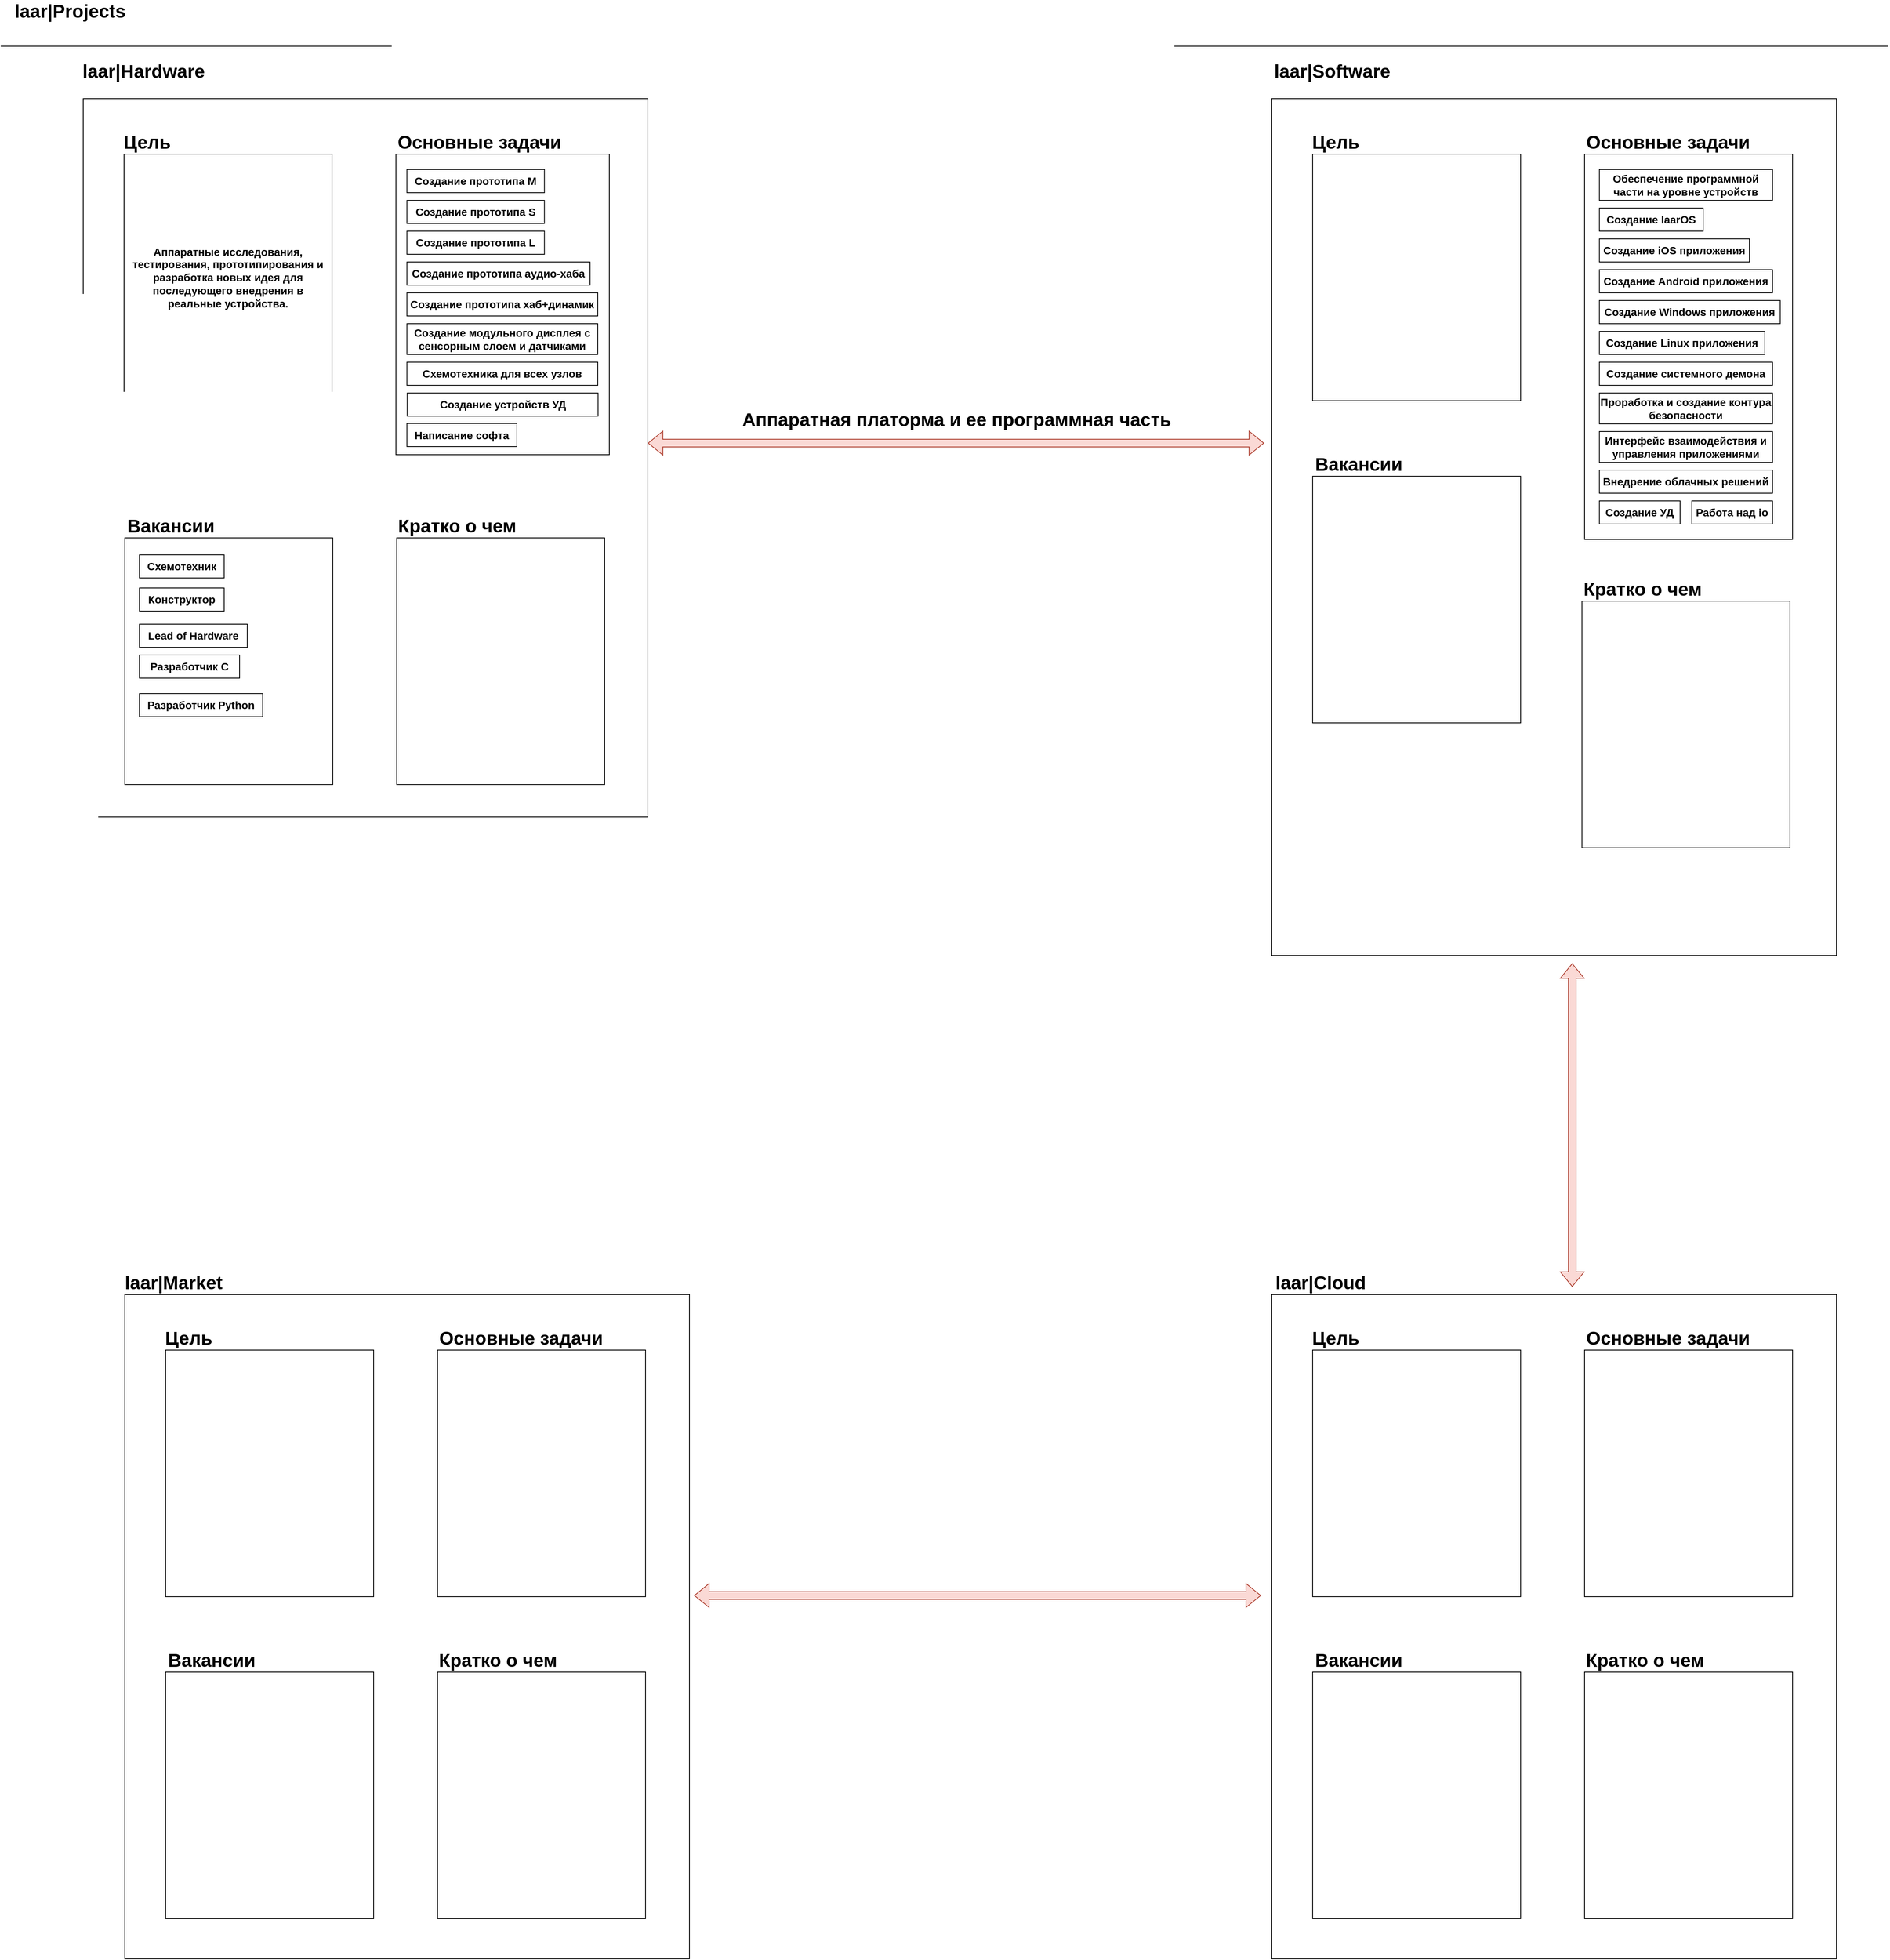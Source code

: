 <mxfile version="22.1.4" type="github">
  <diagram name="Страница — 1" id="ZqEQ2uIjSCoxPEkew0uO">
    <mxGraphModel dx="3405" dy="2008" grid="1" gridSize="10" guides="1" tooltips="1" connect="1" arrows="1" fold="1" page="1" pageScale="1" pageWidth="827" pageHeight="1169" math="0" shadow="0">
      <root>
        <mxCell id="0" />
        <mxCell id="1" parent="0" />
        <mxCell id="WnLP0OA23K2Bo2pzQ6Bt-3" value="" style="rounded=0;whiteSpace=wrap;html=1;fillColor=none;" vertex="1" parent="1">
          <mxGeometry x="107" y="148" width="733" height="932" as="geometry" />
        </mxCell>
        <mxCell id="T9pTu-QHJXgR7XEYWg38-1" value="&lt;font style=&quot;font-size: 24px;&quot;&gt;&lt;b&gt;laar|Projects&lt;/b&gt;&lt;/font&gt;" style="text;html=1;strokeColor=none;fillColor=none;align=center;verticalAlign=middle;whiteSpace=wrap;rounded=0;" parent="1" vertex="1">
          <mxGeometry x="20" y="20" width="140" height="30" as="geometry" />
        </mxCell>
        <mxCell id="WnLP0OA23K2Bo2pzQ6Bt-5" value="&lt;font style=&quot;font-size: 24px;&quot;&gt;&lt;b&gt;laar|Hardware&lt;/b&gt;&lt;/font&gt;" style="text;html=1;strokeColor=none;fillColor=none;align=center;verticalAlign=middle;whiteSpace=wrap;rounded=0;" vertex="1" parent="1">
          <mxGeometry x="107" y="98" width="157" height="30" as="geometry" />
        </mxCell>
        <mxCell id="WnLP0OA23K2Bo2pzQ6Bt-9" value="" style="endArrow=none;html=1;rounded=0;" edge="1" parent="1">
          <mxGeometry width="50" height="50" relative="1" as="geometry">
            <mxPoint y="80" as="sourcePoint" />
            <mxPoint x="2450" y="80" as="targetPoint" />
          </mxGeometry>
        </mxCell>
        <mxCell id="WnLP0OA23K2Bo2pzQ6Bt-11" value="" style="rounded=0;whiteSpace=wrap;html=1;fillColor=none;" vertex="1" parent="1">
          <mxGeometry x="513" y="220" width="277" height="390" as="geometry" />
        </mxCell>
        <mxCell id="WnLP0OA23K2Bo2pzQ6Bt-12" value="&lt;span style=&quot;font-size: 24px;&quot;&gt;&lt;b&gt;Вакансии&lt;/b&gt;&lt;/span&gt;" style="text;html=1;strokeColor=none;fillColor=none;align=center;verticalAlign=middle;whiteSpace=wrap;rounded=0;" vertex="1" parent="1">
          <mxGeometry x="161" y="688" width="120" height="30" as="geometry" />
        </mxCell>
        <mxCell id="WnLP0OA23K2Bo2pzQ6Bt-13" value="&lt;span style=&quot;font-size: 14px;&quot;&gt;&lt;b&gt;Аппаратные исследования, тестирования, прототипирования и разработка новых идея для последующего внедрения в реальные устройства.&lt;/b&gt;&lt;/span&gt;" style="rounded=0;whiteSpace=wrap;html=1;fillColor=none;" vertex="1" parent="1">
          <mxGeometry x="160" y="220" width="270" height="320" as="geometry" />
        </mxCell>
        <mxCell id="WnLP0OA23K2Bo2pzQ6Bt-14" value="&lt;span style=&quot;font-size: 24px;&quot;&gt;&lt;b&gt;Цель&lt;/b&gt;&lt;/span&gt;" style="text;html=1;strokeColor=none;fillColor=none;align=center;verticalAlign=middle;whiteSpace=wrap;rounded=0;" vertex="1" parent="1">
          <mxGeometry x="160" y="190" width="60" height="30" as="geometry" />
        </mxCell>
        <mxCell id="WnLP0OA23K2Bo2pzQ6Bt-15" value="" style="rounded=0;whiteSpace=wrap;html=1;fillColor=none;" vertex="1" parent="1">
          <mxGeometry x="161" y="718" width="270" height="320" as="geometry" />
        </mxCell>
        <mxCell id="WnLP0OA23K2Bo2pzQ6Bt-16" value="&lt;span style=&quot;font-size: 24px;&quot;&gt;&lt;b&gt;Основные задачи&lt;/b&gt;&lt;/span&gt;" style="text;html=1;strokeColor=none;fillColor=none;align=center;verticalAlign=middle;whiteSpace=wrap;rounded=0;" vertex="1" parent="1">
          <mxGeometry x="513" y="190" width="217" height="30" as="geometry" />
        </mxCell>
        <mxCell id="WnLP0OA23K2Bo2pzQ6Bt-17" value="" style="rounded=0;whiteSpace=wrap;html=1;fillColor=none;" vertex="1" parent="1">
          <mxGeometry x="514" y="718" width="270" height="320" as="geometry" />
        </mxCell>
        <mxCell id="WnLP0OA23K2Bo2pzQ6Bt-18" value="&lt;span style=&quot;font-size: 24px;&quot;&gt;&lt;b&gt;Кратко о чем&lt;/b&gt;&lt;/span&gt;" style="text;html=1;strokeColor=none;fillColor=none;align=center;verticalAlign=middle;whiteSpace=wrap;rounded=0;" vertex="1" parent="1">
          <mxGeometry x="514" y="688" width="157" height="30" as="geometry" />
        </mxCell>
        <mxCell id="WnLP0OA23K2Bo2pzQ6Bt-19" value="" style="rounded=0;whiteSpace=wrap;html=1;fillColor=none;" vertex="1" parent="1">
          <mxGeometry x="161" y="1700" width="733" height="862" as="geometry" />
        </mxCell>
        <mxCell id="WnLP0OA23K2Bo2pzQ6Bt-20" value="&lt;font style=&quot;font-size: 24px;&quot;&gt;&lt;b&gt;laar|Market&lt;/b&gt;&lt;/font&gt;" style="text;html=1;strokeColor=none;fillColor=none;align=center;verticalAlign=middle;whiteSpace=wrap;rounded=0;" vertex="1" parent="1">
          <mxGeometry x="161" y="1670" width="127" height="30" as="geometry" />
        </mxCell>
        <mxCell id="WnLP0OA23K2Bo2pzQ6Bt-21" value="" style="rounded=0;whiteSpace=wrap;html=1;fillColor=none;" vertex="1" parent="1">
          <mxGeometry x="567" y="1772" width="270" height="320" as="geometry" />
        </mxCell>
        <mxCell id="WnLP0OA23K2Bo2pzQ6Bt-22" value="&lt;span style=&quot;font-size: 24px;&quot;&gt;&lt;b&gt;Вакансии&lt;/b&gt;&lt;/span&gt;" style="text;html=1;strokeColor=none;fillColor=none;align=center;verticalAlign=middle;whiteSpace=wrap;rounded=0;" vertex="1" parent="1">
          <mxGeometry x="214" y="2160" width="120" height="30" as="geometry" />
        </mxCell>
        <mxCell id="WnLP0OA23K2Bo2pzQ6Bt-23" value="" style="rounded=0;whiteSpace=wrap;html=1;fillColor=none;" vertex="1" parent="1">
          <mxGeometry x="214" y="1772" width="270" height="320" as="geometry" />
        </mxCell>
        <mxCell id="WnLP0OA23K2Bo2pzQ6Bt-24" value="&lt;span style=&quot;font-size: 24px;&quot;&gt;&lt;b&gt;Цель&lt;/b&gt;&lt;/span&gt;" style="text;html=1;strokeColor=none;fillColor=none;align=center;verticalAlign=middle;whiteSpace=wrap;rounded=0;" vertex="1" parent="1">
          <mxGeometry x="214" y="1742" width="60" height="30" as="geometry" />
        </mxCell>
        <mxCell id="WnLP0OA23K2Bo2pzQ6Bt-25" value="" style="rounded=0;whiteSpace=wrap;html=1;fillColor=none;" vertex="1" parent="1">
          <mxGeometry x="214" y="2190" width="270" height="320" as="geometry" />
        </mxCell>
        <mxCell id="WnLP0OA23K2Bo2pzQ6Bt-26" value="&lt;span style=&quot;font-size: 24px;&quot;&gt;&lt;b&gt;Основные задачи&lt;/b&gt;&lt;/span&gt;" style="text;html=1;strokeColor=none;fillColor=none;align=center;verticalAlign=middle;whiteSpace=wrap;rounded=0;" vertex="1" parent="1">
          <mxGeometry x="567" y="1742" width="217" height="30" as="geometry" />
        </mxCell>
        <mxCell id="WnLP0OA23K2Bo2pzQ6Bt-27" value="" style="rounded=0;whiteSpace=wrap;html=1;fillColor=none;" vertex="1" parent="1">
          <mxGeometry x="567" y="2190" width="270" height="320" as="geometry" />
        </mxCell>
        <mxCell id="WnLP0OA23K2Bo2pzQ6Bt-28" value="&lt;span style=&quot;font-size: 24px;&quot;&gt;&lt;b&gt;Кратко о чем&lt;/b&gt;&lt;/span&gt;" style="text;html=1;strokeColor=none;fillColor=none;align=center;verticalAlign=middle;whiteSpace=wrap;rounded=0;" vertex="1" parent="1">
          <mxGeometry x="567" y="2160" width="157" height="30" as="geometry" />
        </mxCell>
        <mxCell id="WnLP0OA23K2Bo2pzQ6Bt-29" value="" style="rounded=0;whiteSpace=wrap;html=1;fillColor=none;" vertex="1" parent="1">
          <mxGeometry x="1650" y="148" width="733" height="1112" as="geometry" />
        </mxCell>
        <mxCell id="WnLP0OA23K2Bo2pzQ6Bt-30" value="&lt;font style=&quot;font-size: 24px;&quot;&gt;&lt;b&gt;laar|Software&lt;/b&gt;&lt;/font&gt;" style="text;html=1;strokeColor=none;fillColor=none;align=center;verticalAlign=middle;whiteSpace=wrap;rounded=0;" vertex="1" parent="1">
          <mxGeometry x="1650" y="98" width="157" height="30" as="geometry" />
        </mxCell>
        <mxCell id="WnLP0OA23K2Bo2pzQ6Bt-31" value="" style="rounded=0;whiteSpace=wrap;html=1;fillColor=none;" vertex="1" parent="1">
          <mxGeometry x="2056" y="220" width="270" height="500" as="geometry" />
        </mxCell>
        <mxCell id="WnLP0OA23K2Bo2pzQ6Bt-32" value="&lt;span style=&quot;font-size: 24px;&quot;&gt;&lt;b&gt;Вакансии&lt;/b&gt;&lt;/span&gt;" style="text;html=1;strokeColor=none;fillColor=none;align=center;verticalAlign=middle;whiteSpace=wrap;rounded=0;" vertex="1" parent="1">
          <mxGeometry x="1703" y="608" width="120" height="30" as="geometry" />
        </mxCell>
        <mxCell id="WnLP0OA23K2Bo2pzQ6Bt-33" value="" style="rounded=0;whiteSpace=wrap;html=1;fillColor=none;" vertex="1" parent="1">
          <mxGeometry x="1703" y="220" width="270" height="320" as="geometry" />
        </mxCell>
        <mxCell id="WnLP0OA23K2Bo2pzQ6Bt-34" value="&lt;span style=&quot;font-size: 24px;&quot;&gt;&lt;b&gt;Цель&lt;/b&gt;&lt;/span&gt;" style="text;html=1;strokeColor=none;fillColor=none;align=center;verticalAlign=middle;whiteSpace=wrap;rounded=0;" vertex="1" parent="1">
          <mxGeometry x="1703" y="190" width="60" height="30" as="geometry" />
        </mxCell>
        <mxCell id="WnLP0OA23K2Bo2pzQ6Bt-35" value="" style="rounded=0;whiteSpace=wrap;html=1;fillColor=none;" vertex="1" parent="1">
          <mxGeometry x="1703" y="638" width="270" height="320" as="geometry" />
        </mxCell>
        <mxCell id="WnLP0OA23K2Bo2pzQ6Bt-36" value="&lt;span style=&quot;font-size: 24px;&quot;&gt;&lt;b&gt;Основные задачи&lt;/b&gt;&lt;/span&gt;" style="text;html=1;strokeColor=none;fillColor=none;align=center;verticalAlign=middle;whiteSpace=wrap;rounded=0;" vertex="1" parent="1">
          <mxGeometry x="2056" y="190" width="217" height="30" as="geometry" />
        </mxCell>
        <mxCell id="WnLP0OA23K2Bo2pzQ6Bt-37" value="" style="rounded=0;whiteSpace=wrap;html=1;fillColor=none;" vertex="1" parent="1">
          <mxGeometry x="2052.63" y="800" width="270" height="320" as="geometry" />
        </mxCell>
        <mxCell id="WnLP0OA23K2Bo2pzQ6Bt-38" value="&lt;span style=&quot;font-size: 24px;&quot;&gt;&lt;b&gt;Кратко о чем&lt;/b&gt;&lt;/span&gt;" style="text;html=1;strokeColor=none;fillColor=none;align=center;verticalAlign=middle;whiteSpace=wrap;rounded=0;" vertex="1" parent="1">
          <mxGeometry x="2052.63" y="770" width="157" height="30" as="geometry" />
        </mxCell>
        <mxCell id="WnLP0OA23K2Bo2pzQ6Bt-39" value="" style="rounded=0;whiteSpace=wrap;html=1;fillColor=none;" vertex="1" parent="1">
          <mxGeometry x="1650" y="1700" width="733" height="862" as="geometry" />
        </mxCell>
        <mxCell id="WnLP0OA23K2Bo2pzQ6Bt-40" value="&lt;font style=&quot;font-size: 24px;&quot;&gt;&lt;b&gt;laar|Cloud&lt;/b&gt;&lt;/font&gt;" style="text;html=1;strokeColor=none;fillColor=none;align=center;verticalAlign=middle;whiteSpace=wrap;rounded=0;" vertex="1" parent="1">
          <mxGeometry x="1650" y="1670" width="127" height="30" as="geometry" />
        </mxCell>
        <mxCell id="WnLP0OA23K2Bo2pzQ6Bt-41" value="" style="rounded=0;whiteSpace=wrap;html=1;fillColor=none;" vertex="1" parent="1">
          <mxGeometry x="2056" y="1772" width="270" height="320" as="geometry" />
        </mxCell>
        <mxCell id="WnLP0OA23K2Bo2pzQ6Bt-42" value="&lt;span style=&quot;font-size: 24px;&quot;&gt;&lt;b&gt;Вакансии&lt;/b&gt;&lt;/span&gt;" style="text;html=1;strokeColor=none;fillColor=none;align=center;verticalAlign=middle;whiteSpace=wrap;rounded=0;" vertex="1" parent="1">
          <mxGeometry x="1703" y="2160" width="120" height="30" as="geometry" />
        </mxCell>
        <mxCell id="WnLP0OA23K2Bo2pzQ6Bt-43" value="" style="rounded=0;whiteSpace=wrap;html=1;fillColor=none;" vertex="1" parent="1">
          <mxGeometry x="1703" y="1772" width="270" height="320" as="geometry" />
        </mxCell>
        <mxCell id="WnLP0OA23K2Bo2pzQ6Bt-44" value="&lt;span style=&quot;font-size: 24px;&quot;&gt;&lt;b&gt;Цель&lt;/b&gt;&lt;/span&gt;" style="text;html=1;strokeColor=none;fillColor=none;align=center;verticalAlign=middle;whiteSpace=wrap;rounded=0;" vertex="1" parent="1">
          <mxGeometry x="1703" y="1742" width="60" height="30" as="geometry" />
        </mxCell>
        <mxCell id="WnLP0OA23K2Bo2pzQ6Bt-45" value="" style="rounded=0;whiteSpace=wrap;html=1;fillColor=none;" vertex="1" parent="1">
          <mxGeometry x="1703" y="2190" width="270" height="320" as="geometry" />
        </mxCell>
        <mxCell id="WnLP0OA23K2Bo2pzQ6Bt-46" value="&lt;span style=&quot;font-size: 24px;&quot;&gt;&lt;b&gt;Основные задачи&lt;/b&gt;&lt;/span&gt;" style="text;html=1;strokeColor=none;fillColor=none;align=center;verticalAlign=middle;whiteSpace=wrap;rounded=0;" vertex="1" parent="1">
          <mxGeometry x="2056" y="1742" width="217" height="30" as="geometry" />
        </mxCell>
        <mxCell id="WnLP0OA23K2Bo2pzQ6Bt-47" value="" style="rounded=0;whiteSpace=wrap;html=1;fillColor=none;" vertex="1" parent="1">
          <mxGeometry x="2056" y="2190" width="270" height="320" as="geometry" />
        </mxCell>
        <mxCell id="WnLP0OA23K2Bo2pzQ6Bt-48" value="&lt;span style=&quot;font-size: 24px;&quot;&gt;&lt;b&gt;Кратко о чем&lt;/b&gt;&lt;/span&gt;" style="text;html=1;strokeColor=none;fillColor=none;align=center;verticalAlign=middle;whiteSpace=wrap;rounded=0;" vertex="1" parent="1">
          <mxGeometry x="2056" y="2160" width="157" height="30" as="geometry" />
        </mxCell>
        <mxCell id="WnLP0OA23K2Bo2pzQ6Bt-50" value="&lt;b&gt;&lt;font style=&quot;font-size: 14px;&quot;&gt;Создание прототипа M&lt;/font&gt;&lt;/b&gt;" style="rounded=0;whiteSpace=wrap;html=1;" vertex="1" parent="1">
          <mxGeometry x="527.25" y="240" width="178.5" height="30" as="geometry" />
        </mxCell>
        <mxCell id="WnLP0OA23K2Bo2pzQ6Bt-51" value="&lt;b&gt;&lt;font style=&quot;font-size: 14px;&quot;&gt;Создание прототипа S&lt;/font&gt;&lt;/b&gt;" style="rounded=0;whiteSpace=wrap;html=1;" vertex="1" parent="1">
          <mxGeometry x="527.25" y="280" width="178.5" height="30" as="geometry" />
        </mxCell>
        <mxCell id="WnLP0OA23K2Bo2pzQ6Bt-52" value="&lt;b&gt;&lt;font style=&quot;font-size: 14px;&quot;&gt;Создание прототипа L&lt;/font&gt;&lt;/b&gt;" style="rounded=0;whiteSpace=wrap;html=1;" vertex="1" parent="1">
          <mxGeometry x="527.25" y="320" width="178.5" height="30" as="geometry" />
        </mxCell>
        <mxCell id="WnLP0OA23K2Bo2pzQ6Bt-53" value="&lt;b&gt;&lt;font style=&quot;font-size: 14px;&quot;&gt;Создание прототипа аудио-хаба&lt;/font&gt;&lt;/b&gt;" style="rounded=0;whiteSpace=wrap;html=1;" vertex="1" parent="1">
          <mxGeometry x="527.25" y="360" width="237.75" height="30" as="geometry" />
        </mxCell>
        <mxCell id="WnLP0OA23K2Bo2pzQ6Bt-54" value="&lt;b&gt;&lt;font style=&quot;font-size: 14px;&quot;&gt;Создание прототипа хаб+динамик&lt;/font&gt;&lt;/b&gt;" style="rounded=0;whiteSpace=wrap;html=1;" vertex="1" parent="1">
          <mxGeometry x="527.25" y="400" width="247.75" height="30" as="geometry" />
        </mxCell>
        <mxCell id="WnLP0OA23K2Bo2pzQ6Bt-55" value="&lt;b&gt;&lt;font style=&quot;font-size: 14px;&quot;&gt;Создание модульного дисплея с сенсорным слоем и датчиками&lt;/font&gt;&lt;/b&gt;" style="rounded=0;whiteSpace=wrap;html=1;" vertex="1" parent="1">
          <mxGeometry x="527.25" y="440" width="247.75" height="40" as="geometry" />
        </mxCell>
        <mxCell id="WnLP0OA23K2Bo2pzQ6Bt-56" value="&lt;span style=&quot;font-size: 14px;&quot;&gt;&lt;b&gt;Схемотехника для всех узлов&lt;/b&gt;&lt;/span&gt;" style="rounded=0;whiteSpace=wrap;html=1;" vertex="1" parent="1">
          <mxGeometry x="527.25" y="490" width="247.75" height="30" as="geometry" />
        </mxCell>
        <mxCell id="WnLP0OA23K2Bo2pzQ6Bt-57" value="&lt;span style=&quot;font-size: 14px;&quot;&gt;&lt;b&gt;Создание устройств УД&lt;/b&gt;&lt;/span&gt;" style="rounded=0;whiteSpace=wrap;html=1;" vertex="1" parent="1">
          <mxGeometry x="527.63" y="530" width="247.75" height="30" as="geometry" />
        </mxCell>
        <mxCell id="WnLP0OA23K2Bo2pzQ6Bt-58" value="&lt;span style=&quot;font-size: 14px;&quot;&gt;&lt;b&gt;Написание софта&lt;/b&gt;&lt;/span&gt;" style="rounded=0;whiteSpace=wrap;html=1;" vertex="1" parent="1">
          <mxGeometry x="527.25" y="569.5" width="142.75" height="30" as="geometry" />
        </mxCell>
        <mxCell id="WnLP0OA23K2Bo2pzQ6Bt-59" value="&lt;span style=&quot;font-size: 14px;&quot;&gt;&lt;b&gt;Схемотехник&lt;/b&gt;&lt;/span&gt;" style="rounded=0;whiteSpace=wrap;html=1;" vertex="1" parent="1">
          <mxGeometry x="180" y="740" width="110" height="30" as="geometry" />
        </mxCell>
        <mxCell id="WnLP0OA23K2Bo2pzQ6Bt-60" value="&lt;span style=&quot;font-size: 14px;&quot;&gt;&lt;b&gt;Конструктор&lt;/b&gt;&lt;/span&gt;" style="rounded=0;whiteSpace=wrap;html=1;" vertex="1" parent="1">
          <mxGeometry x="180" y="783" width="110" height="30" as="geometry" />
        </mxCell>
        <mxCell id="WnLP0OA23K2Bo2pzQ6Bt-61" value="&lt;span style=&quot;font-size: 14px;&quot;&gt;&lt;b&gt;Lead of Hardware&lt;/b&gt;&lt;/span&gt;" style="rounded=0;whiteSpace=wrap;html=1;" vertex="1" parent="1">
          <mxGeometry x="180" y="830" width="140" height="30" as="geometry" />
        </mxCell>
        <mxCell id="WnLP0OA23K2Bo2pzQ6Bt-62" value="&lt;span style=&quot;font-size: 14px;&quot;&gt;&lt;b&gt;Разработчик С&lt;/b&gt;&lt;/span&gt;" style="rounded=0;whiteSpace=wrap;html=1;" vertex="1" parent="1">
          <mxGeometry x="180" y="870" width="130" height="30" as="geometry" />
        </mxCell>
        <mxCell id="WnLP0OA23K2Bo2pzQ6Bt-63" value="&lt;span style=&quot;font-size: 14px;&quot;&gt;&lt;b&gt;Разработчик Python&lt;/b&gt;&lt;/span&gt;" style="rounded=0;whiteSpace=wrap;html=1;" vertex="1" parent="1">
          <mxGeometry x="180" y="920" width="160" height="30" as="geometry" />
        </mxCell>
        <mxCell id="WnLP0OA23K2Bo2pzQ6Bt-64" value="&lt;span style=&quot;font-size: 14px;&quot;&gt;&lt;b&gt;Обеспечение программной части на уровне устройств&lt;/b&gt;&lt;/span&gt;" style="rounded=0;whiteSpace=wrap;html=1;" vertex="1" parent="1">
          <mxGeometry x="2075.25" y="240" width="224.75" height="40" as="geometry" />
        </mxCell>
        <mxCell id="WnLP0OA23K2Bo2pzQ6Bt-65" value="&lt;span style=&quot;font-size: 14px;&quot;&gt;&lt;b&gt;Создание laarOS&lt;/b&gt;&lt;/span&gt;" style="rounded=0;whiteSpace=wrap;html=1;" vertex="1" parent="1">
          <mxGeometry x="2075.25" y="290" width="134.75" height="30" as="geometry" />
        </mxCell>
        <mxCell id="WnLP0OA23K2Bo2pzQ6Bt-66" value="&lt;span style=&quot;font-size: 14px;&quot;&gt;&lt;b&gt;Создание iOS приложения&lt;/b&gt;&lt;/span&gt;" style="rounded=0;whiteSpace=wrap;html=1;" vertex="1" parent="1">
          <mxGeometry x="2075.25" y="330" width="194.75" height="30" as="geometry" />
        </mxCell>
        <mxCell id="WnLP0OA23K2Bo2pzQ6Bt-67" value="&lt;span style=&quot;font-size: 14px;&quot;&gt;&lt;b&gt;Создание Android приложения&lt;/b&gt;&lt;/span&gt;" style="rounded=0;whiteSpace=wrap;html=1;" vertex="1" parent="1">
          <mxGeometry x="2075.25" y="370" width="224.75" height="30" as="geometry" />
        </mxCell>
        <mxCell id="WnLP0OA23K2Bo2pzQ6Bt-68" value="&lt;span style=&quot;font-size: 14px;&quot;&gt;&lt;b&gt;Создание Windows приложения&lt;/b&gt;&lt;/span&gt;" style="rounded=0;whiteSpace=wrap;html=1;" vertex="1" parent="1">
          <mxGeometry x="2075.25" y="410" width="234.75" height="30" as="geometry" />
        </mxCell>
        <mxCell id="WnLP0OA23K2Bo2pzQ6Bt-69" value="&lt;span style=&quot;font-size: 14px;&quot;&gt;&lt;b&gt;Создание Linux приложения&lt;/b&gt;&lt;/span&gt;" style="rounded=0;whiteSpace=wrap;html=1;" vertex="1" parent="1">
          <mxGeometry x="2075.25" y="450" width="214.75" height="30" as="geometry" />
        </mxCell>
        <mxCell id="WnLP0OA23K2Bo2pzQ6Bt-70" value="&lt;span style=&quot;font-size: 14px;&quot;&gt;&lt;b&gt;Создание системного демона&lt;/b&gt;&lt;/span&gt;" style="rounded=0;whiteSpace=wrap;html=1;" vertex="1" parent="1">
          <mxGeometry x="2075.25" y="490" width="224.75" height="30" as="geometry" />
        </mxCell>
        <mxCell id="WnLP0OA23K2Bo2pzQ6Bt-71" value="&lt;span style=&quot;font-size: 14px;&quot;&gt;&lt;b&gt;Проработка и создание контура безопасности&lt;/b&gt;&lt;/span&gt;" style="rounded=0;whiteSpace=wrap;html=1;" vertex="1" parent="1">
          <mxGeometry x="2075.25" y="530" width="224.75" height="40" as="geometry" />
        </mxCell>
        <mxCell id="WnLP0OA23K2Bo2pzQ6Bt-72" value="&lt;span style=&quot;font-size: 14px;&quot;&gt;&lt;b&gt;Интерфейс взаимодействия и управления приложениями&lt;/b&gt;&lt;/span&gt;" style="rounded=0;whiteSpace=wrap;html=1;" vertex="1" parent="1">
          <mxGeometry x="2075.25" y="580" width="224.75" height="40" as="geometry" />
        </mxCell>
        <mxCell id="WnLP0OA23K2Bo2pzQ6Bt-73" value="&lt;span style=&quot;font-size: 14px;&quot;&gt;&lt;b&gt;Внедрение облачных решений&lt;/b&gt;&lt;/span&gt;" style="rounded=0;whiteSpace=wrap;html=1;" vertex="1" parent="1">
          <mxGeometry x="2075.25" y="630" width="224.75" height="30" as="geometry" />
        </mxCell>
        <mxCell id="WnLP0OA23K2Bo2pzQ6Bt-74" value="&lt;span style=&quot;font-size: 14px;&quot;&gt;&lt;b&gt;Создание УД&lt;/b&gt;&lt;/span&gt;" style="rounded=0;whiteSpace=wrap;html=1;" vertex="1" parent="1">
          <mxGeometry x="2075.25" y="670" width="104.75" height="30" as="geometry" />
        </mxCell>
        <mxCell id="WnLP0OA23K2Bo2pzQ6Bt-75" value="&lt;span style=&quot;font-size: 14px;&quot;&gt;&lt;b&gt;Работа над io&lt;/b&gt;&lt;/span&gt;" style="rounded=0;whiteSpace=wrap;html=1;" vertex="1" parent="1">
          <mxGeometry x="2195.25" y="670" width="104.75" height="30" as="geometry" />
        </mxCell>
        <mxCell id="WnLP0OA23K2Bo2pzQ6Bt-76" value="" style="shape=flexArrow;endArrow=classic;startArrow=classic;html=1;rounded=0;fillColor=#fad9d5;strokeColor=#ae4132;" edge="1" parent="1">
          <mxGeometry width="100" height="100" relative="1" as="geometry">
            <mxPoint x="840" y="595" as="sourcePoint" />
            <mxPoint x="1640" y="595" as="targetPoint" />
          </mxGeometry>
        </mxCell>
        <mxCell id="WnLP0OA23K2Bo2pzQ6Bt-77" value="&lt;span style=&quot;font-size: 24px;&quot;&gt;&lt;b&gt;Аппаратная платорма и ее программная часть&lt;/b&gt;&lt;/span&gt;" style="text;html=1;strokeColor=none;fillColor=none;align=center;verticalAlign=middle;whiteSpace=wrap;rounded=0;" vertex="1" parent="1">
          <mxGeometry x="926" y="550" width="630" height="30" as="geometry" />
        </mxCell>
        <mxCell id="WnLP0OA23K2Bo2pzQ6Bt-79" value="" style="shape=flexArrow;endArrow=classic;startArrow=classic;html=1;rounded=0;fillColor=#fad9d5;strokeColor=#ae4132;" edge="1" parent="1">
          <mxGeometry width="100" height="100" relative="1" as="geometry">
            <mxPoint x="2040" y="1690" as="sourcePoint" />
            <mxPoint x="2040" y="1270" as="targetPoint" />
          </mxGeometry>
        </mxCell>
        <mxCell id="WnLP0OA23K2Bo2pzQ6Bt-80" value="" style="shape=flexArrow;endArrow=classic;startArrow=classic;html=1;rounded=0;fillColor=#fad9d5;strokeColor=#ae4132;" edge="1" parent="1">
          <mxGeometry width="100" height="100" relative="1" as="geometry">
            <mxPoint x="900" y="2090.46" as="sourcePoint" />
            <mxPoint x="1636" y="2090.46" as="targetPoint" />
          </mxGeometry>
        </mxCell>
      </root>
    </mxGraphModel>
  </diagram>
</mxfile>
